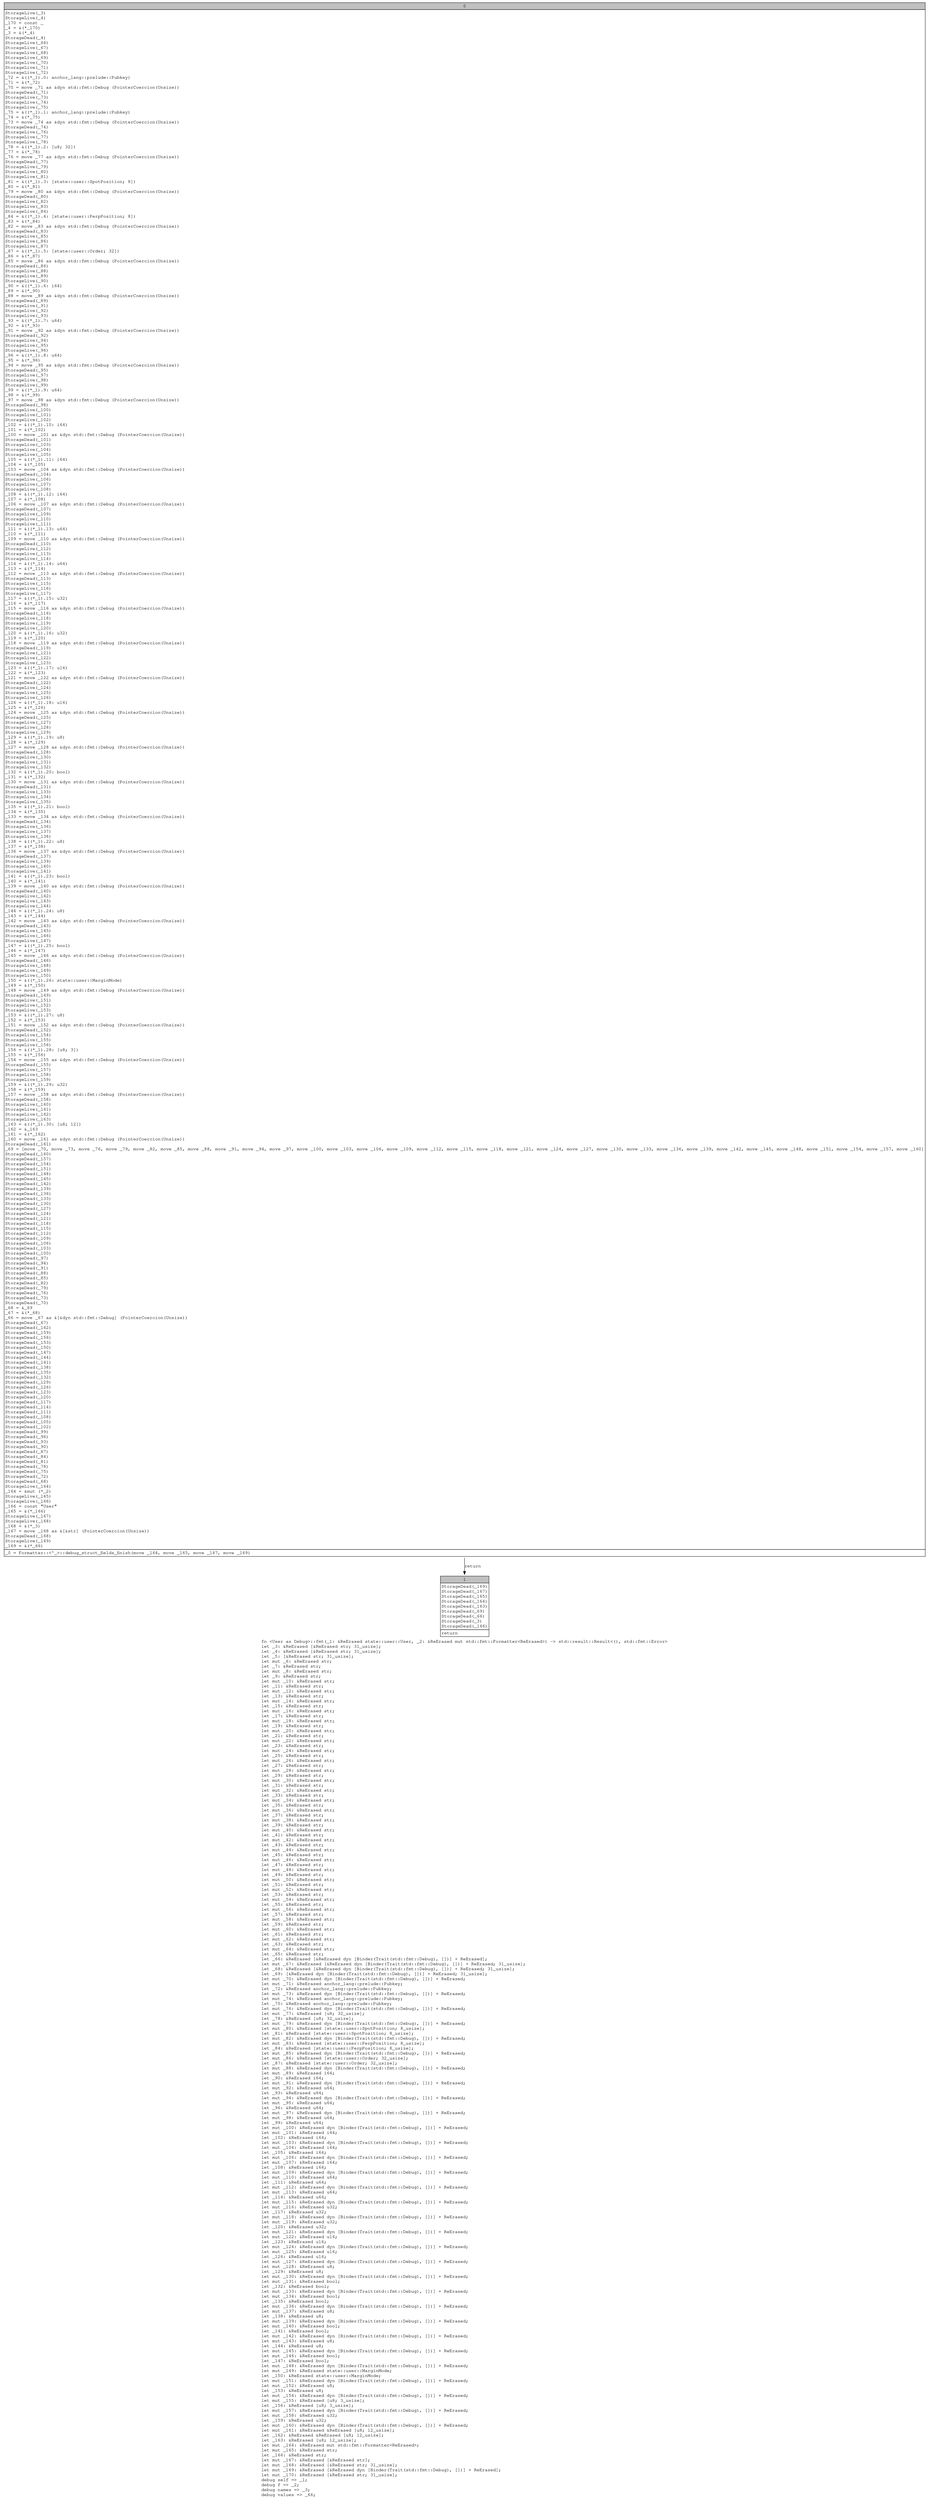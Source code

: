 digraph Mir_0_18394 {
    graph [fontname="Courier, monospace"];
    node [fontname="Courier, monospace"];
    edge [fontname="Courier, monospace"];
    label=<fn &lt;User as Debug&gt;::fmt(_1: &amp;ReErased state::user::User, _2: &amp;ReErased mut std::fmt::Formatter&lt;ReErased&gt;) -&gt; std::result::Result&lt;(), std::fmt::Error&gt;<br align="left"/>let _3: &amp;ReErased [&amp;ReErased str; 31_usize];<br align="left"/>let _4: &amp;ReErased [&amp;ReErased str; 31_usize];<br align="left"/>let _5: [&amp;ReErased str; 31_usize];<br align="left"/>let mut _6: &amp;ReErased str;<br align="left"/>let _7: &amp;ReErased str;<br align="left"/>let mut _8: &amp;ReErased str;<br align="left"/>let _9: &amp;ReErased str;<br align="left"/>let mut _10: &amp;ReErased str;<br align="left"/>let _11: &amp;ReErased str;<br align="left"/>let mut _12: &amp;ReErased str;<br align="left"/>let _13: &amp;ReErased str;<br align="left"/>let mut _14: &amp;ReErased str;<br align="left"/>let _15: &amp;ReErased str;<br align="left"/>let mut _16: &amp;ReErased str;<br align="left"/>let _17: &amp;ReErased str;<br align="left"/>let mut _18: &amp;ReErased str;<br align="left"/>let _19: &amp;ReErased str;<br align="left"/>let mut _20: &amp;ReErased str;<br align="left"/>let _21: &amp;ReErased str;<br align="left"/>let mut _22: &amp;ReErased str;<br align="left"/>let _23: &amp;ReErased str;<br align="left"/>let mut _24: &amp;ReErased str;<br align="left"/>let _25: &amp;ReErased str;<br align="left"/>let mut _26: &amp;ReErased str;<br align="left"/>let _27: &amp;ReErased str;<br align="left"/>let mut _28: &amp;ReErased str;<br align="left"/>let _29: &amp;ReErased str;<br align="left"/>let mut _30: &amp;ReErased str;<br align="left"/>let _31: &amp;ReErased str;<br align="left"/>let mut _32: &amp;ReErased str;<br align="left"/>let _33: &amp;ReErased str;<br align="left"/>let mut _34: &amp;ReErased str;<br align="left"/>let _35: &amp;ReErased str;<br align="left"/>let mut _36: &amp;ReErased str;<br align="left"/>let _37: &amp;ReErased str;<br align="left"/>let mut _38: &amp;ReErased str;<br align="left"/>let _39: &amp;ReErased str;<br align="left"/>let mut _40: &amp;ReErased str;<br align="left"/>let _41: &amp;ReErased str;<br align="left"/>let mut _42: &amp;ReErased str;<br align="left"/>let _43: &amp;ReErased str;<br align="left"/>let mut _44: &amp;ReErased str;<br align="left"/>let _45: &amp;ReErased str;<br align="left"/>let mut _46: &amp;ReErased str;<br align="left"/>let _47: &amp;ReErased str;<br align="left"/>let mut _48: &amp;ReErased str;<br align="left"/>let _49: &amp;ReErased str;<br align="left"/>let mut _50: &amp;ReErased str;<br align="left"/>let _51: &amp;ReErased str;<br align="left"/>let mut _52: &amp;ReErased str;<br align="left"/>let _53: &amp;ReErased str;<br align="left"/>let mut _54: &amp;ReErased str;<br align="left"/>let _55: &amp;ReErased str;<br align="left"/>let mut _56: &amp;ReErased str;<br align="left"/>let _57: &amp;ReErased str;<br align="left"/>let mut _58: &amp;ReErased str;<br align="left"/>let _59: &amp;ReErased str;<br align="left"/>let mut _60: &amp;ReErased str;<br align="left"/>let _61: &amp;ReErased str;<br align="left"/>let mut _62: &amp;ReErased str;<br align="left"/>let _63: &amp;ReErased str;<br align="left"/>let mut _64: &amp;ReErased str;<br align="left"/>let _65: &amp;ReErased str;<br align="left"/>let _66: &amp;ReErased [&amp;ReErased dyn [Binder(Trait(std::fmt::Debug), [])] + ReErased];<br align="left"/>let mut _67: &amp;ReErased [&amp;ReErased dyn [Binder(Trait(std::fmt::Debug), [])] + ReErased; 31_usize];<br align="left"/>let _68: &amp;ReErased [&amp;ReErased dyn [Binder(Trait(std::fmt::Debug), [])] + ReErased; 31_usize];<br align="left"/>let _69: [&amp;ReErased dyn [Binder(Trait(std::fmt::Debug), [])] + ReErased; 31_usize];<br align="left"/>let mut _70: &amp;ReErased dyn [Binder(Trait(std::fmt::Debug), [])] + ReErased;<br align="left"/>let mut _71: &amp;ReErased anchor_lang::prelude::Pubkey;<br align="left"/>let _72: &amp;ReErased anchor_lang::prelude::Pubkey;<br align="left"/>let mut _73: &amp;ReErased dyn [Binder(Trait(std::fmt::Debug), [])] + ReErased;<br align="left"/>let mut _74: &amp;ReErased anchor_lang::prelude::Pubkey;<br align="left"/>let _75: &amp;ReErased anchor_lang::prelude::Pubkey;<br align="left"/>let mut _76: &amp;ReErased dyn [Binder(Trait(std::fmt::Debug), [])] + ReErased;<br align="left"/>let mut _77: &amp;ReErased [u8; 32_usize];<br align="left"/>let _78: &amp;ReErased [u8; 32_usize];<br align="left"/>let mut _79: &amp;ReErased dyn [Binder(Trait(std::fmt::Debug), [])] + ReErased;<br align="left"/>let mut _80: &amp;ReErased [state::user::SpotPosition; 8_usize];<br align="left"/>let _81: &amp;ReErased [state::user::SpotPosition; 8_usize];<br align="left"/>let mut _82: &amp;ReErased dyn [Binder(Trait(std::fmt::Debug), [])] + ReErased;<br align="left"/>let mut _83: &amp;ReErased [state::user::PerpPosition; 8_usize];<br align="left"/>let _84: &amp;ReErased [state::user::PerpPosition; 8_usize];<br align="left"/>let mut _85: &amp;ReErased dyn [Binder(Trait(std::fmt::Debug), [])] + ReErased;<br align="left"/>let mut _86: &amp;ReErased [state::user::Order; 32_usize];<br align="left"/>let _87: &amp;ReErased [state::user::Order; 32_usize];<br align="left"/>let mut _88: &amp;ReErased dyn [Binder(Trait(std::fmt::Debug), [])] + ReErased;<br align="left"/>let mut _89: &amp;ReErased i64;<br align="left"/>let _90: &amp;ReErased i64;<br align="left"/>let mut _91: &amp;ReErased dyn [Binder(Trait(std::fmt::Debug), [])] + ReErased;<br align="left"/>let mut _92: &amp;ReErased u64;<br align="left"/>let _93: &amp;ReErased u64;<br align="left"/>let mut _94: &amp;ReErased dyn [Binder(Trait(std::fmt::Debug), [])] + ReErased;<br align="left"/>let mut _95: &amp;ReErased u64;<br align="left"/>let _96: &amp;ReErased u64;<br align="left"/>let mut _97: &amp;ReErased dyn [Binder(Trait(std::fmt::Debug), [])] + ReErased;<br align="left"/>let mut _98: &amp;ReErased u64;<br align="left"/>let _99: &amp;ReErased u64;<br align="left"/>let mut _100: &amp;ReErased dyn [Binder(Trait(std::fmt::Debug), [])] + ReErased;<br align="left"/>let mut _101: &amp;ReErased i64;<br align="left"/>let _102: &amp;ReErased i64;<br align="left"/>let mut _103: &amp;ReErased dyn [Binder(Trait(std::fmt::Debug), [])] + ReErased;<br align="left"/>let mut _104: &amp;ReErased i64;<br align="left"/>let _105: &amp;ReErased i64;<br align="left"/>let mut _106: &amp;ReErased dyn [Binder(Trait(std::fmt::Debug), [])] + ReErased;<br align="left"/>let mut _107: &amp;ReErased i64;<br align="left"/>let _108: &amp;ReErased i64;<br align="left"/>let mut _109: &amp;ReErased dyn [Binder(Trait(std::fmt::Debug), [])] + ReErased;<br align="left"/>let mut _110: &amp;ReErased u64;<br align="left"/>let _111: &amp;ReErased u64;<br align="left"/>let mut _112: &amp;ReErased dyn [Binder(Trait(std::fmt::Debug), [])] + ReErased;<br align="left"/>let mut _113: &amp;ReErased u64;<br align="left"/>let _114: &amp;ReErased u64;<br align="left"/>let mut _115: &amp;ReErased dyn [Binder(Trait(std::fmt::Debug), [])] + ReErased;<br align="left"/>let mut _116: &amp;ReErased u32;<br align="left"/>let _117: &amp;ReErased u32;<br align="left"/>let mut _118: &amp;ReErased dyn [Binder(Trait(std::fmt::Debug), [])] + ReErased;<br align="left"/>let mut _119: &amp;ReErased u32;<br align="left"/>let _120: &amp;ReErased u32;<br align="left"/>let mut _121: &amp;ReErased dyn [Binder(Trait(std::fmt::Debug), [])] + ReErased;<br align="left"/>let mut _122: &amp;ReErased u16;<br align="left"/>let _123: &amp;ReErased u16;<br align="left"/>let mut _124: &amp;ReErased dyn [Binder(Trait(std::fmt::Debug), [])] + ReErased;<br align="left"/>let mut _125: &amp;ReErased u16;<br align="left"/>let _126: &amp;ReErased u16;<br align="left"/>let mut _127: &amp;ReErased dyn [Binder(Trait(std::fmt::Debug), [])] + ReErased;<br align="left"/>let mut _128: &amp;ReErased u8;<br align="left"/>let _129: &amp;ReErased u8;<br align="left"/>let mut _130: &amp;ReErased dyn [Binder(Trait(std::fmt::Debug), [])] + ReErased;<br align="left"/>let mut _131: &amp;ReErased bool;<br align="left"/>let _132: &amp;ReErased bool;<br align="left"/>let mut _133: &amp;ReErased dyn [Binder(Trait(std::fmt::Debug), [])] + ReErased;<br align="left"/>let mut _134: &amp;ReErased bool;<br align="left"/>let _135: &amp;ReErased bool;<br align="left"/>let mut _136: &amp;ReErased dyn [Binder(Trait(std::fmt::Debug), [])] + ReErased;<br align="left"/>let mut _137: &amp;ReErased u8;<br align="left"/>let _138: &amp;ReErased u8;<br align="left"/>let mut _139: &amp;ReErased dyn [Binder(Trait(std::fmt::Debug), [])] + ReErased;<br align="left"/>let mut _140: &amp;ReErased bool;<br align="left"/>let _141: &amp;ReErased bool;<br align="left"/>let mut _142: &amp;ReErased dyn [Binder(Trait(std::fmt::Debug), [])] + ReErased;<br align="left"/>let mut _143: &amp;ReErased u8;<br align="left"/>let _144: &amp;ReErased u8;<br align="left"/>let mut _145: &amp;ReErased dyn [Binder(Trait(std::fmt::Debug), [])] + ReErased;<br align="left"/>let mut _146: &amp;ReErased bool;<br align="left"/>let _147: &amp;ReErased bool;<br align="left"/>let mut _148: &amp;ReErased dyn [Binder(Trait(std::fmt::Debug), [])] + ReErased;<br align="left"/>let mut _149: &amp;ReErased state::user::MarginMode;<br align="left"/>let _150: &amp;ReErased state::user::MarginMode;<br align="left"/>let mut _151: &amp;ReErased dyn [Binder(Trait(std::fmt::Debug), [])] + ReErased;<br align="left"/>let mut _152: &amp;ReErased u8;<br align="left"/>let _153: &amp;ReErased u8;<br align="left"/>let mut _154: &amp;ReErased dyn [Binder(Trait(std::fmt::Debug), [])] + ReErased;<br align="left"/>let mut _155: &amp;ReErased [u8; 3_usize];<br align="left"/>let _156: &amp;ReErased [u8; 3_usize];<br align="left"/>let mut _157: &amp;ReErased dyn [Binder(Trait(std::fmt::Debug), [])] + ReErased;<br align="left"/>let mut _158: &amp;ReErased u32;<br align="left"/>let _159: &amp;ReErased u32;<br align="left"/>let mut _160: &amp;ReErased dyn [Binder(Trait(std::fmt::Debug), [])] + ReErased;<br align="left"/>let mut _161: &amp;ReErased &amp;ReErased [u8; 12_usize];<br align="left"/>let _162: &amp;ReErased &amp;ReErased [u8; 12_usize];<br align="left"/>let _163: &amp;ReErased [u8; 12_usize];<br align="left"/>let mut _164: &amp;ReErased mut std::fmt::Formatter&lt;ReErased&gt;;<br align="left"/>let mut _165: &amp;ReErased str;<br align="left"/>let _166: &amp;ReErased str;<br align="left"/>let mut _167: &amp;ReErased [&amp;ReErased str];<br align="left"/>let mut _168: &amp;ReErased [&amp;ReErased str; 31_usize];<br align="left"/>let mut _169: &amp;ReErased [&amp;ReErased dyn [Binder(Trait(std::fmt::Debug), [])] + ReErased];<br align="left"/>let mut _170: &amp;ReErased [&amp;ReErased str; 31_usize];<br align="left"/>debug self =&gt; _1;<br align="left"/>debug f =&gt; _2;<br align="left"/>debug names =&gt; _3;<br align="left"/>debug values =&gt; _66;<br align="left"/>>;
    bb0__0_18394 [shape="none", label=<<table border="0" cellborder="1" cellspacing="0"><tr><td bgcolor="gray" align="center" colspan="1">0</td></tr><tr><td align="left" balign="left">StorageLive(_3)<br/>StorageLive(_4)<br/>_170 = const _<br/>_4 = &amp;(*_170)<br/>_3 = &amp;(*_4)<br/>StorageDead(_4)<br/>StorageLive(_66)<br/>StorageLive(_67)<br/>StorageLive(_68)<br/>StorageLive(_69)<br/>StorageLive(_70)<br/>StorageLive(_71)<br/>StorageLive(_72)<br/>_72 = &amp;((*_1).0: anchor_lang::prelude::Pubkey)<br/>_71 = &amp;(*_72)<br/>_70 = move _71 as &amp;dyn std::fmt::Debug (PointerCoercion(Unsize))<br/>StorageDead(_71)<br/>StorageLive(_73)<br/>StorageLive(_74)<br/>StorageLive(_75)<br/>_75 = &amp;((*_1).1: anchor_lang::prelude::Pubkey)<br/>_74 = &amp;(*_75)<br/>_73 = move _74 as &amp;dyn std::fmt::Debug (PointerCoercion(Unsize))<br/>StorageDead(_74)<br/>StorageLive(_76)<br/>StorageLive(_77)<br/>StorageLive(_78)<br/>_78 = &amp;((*_1).2: [u8; 32])<br/>_77 = &amp;(*_78)<br/>_76 = move _77 as &amp;dyn std::fmt::Debug (PointerCoercion(Unsize))<br/>StorageDead(_77)<br/>StorageLive(_79)<br/>StorageLive(_80)<br/>StorageLive(_81)<br/>_81 = &amp;((*_1).3: [state::user::SpotPosition; 8])<br/>_80 = &amp;(*_81)<br/>_79 = move _80 as &amp;dyn std::fmt::Debug (PointerCoercion(Unsize))<br/>StorageDead(_80)<br/>StorageLive(_82)<br/>StorageLive(_83)<br/>StorageLive(_84)<br/>_84 = &amp;((*_1).4: [state::user::PerpPosition; 8])<br/>_83 = &amp;(*_84)<br/>_82 = move _83 as &amp;dyn std::fmt::Debug (PointerCoercion(Unsize))<br/>StorageDead(_83)<br/>StorageLive(_85)<br/>StorageLive(_86)<br/>StorageLive(_87)<br/>_87 = &amp;((*_1).5: [state::user::Order; 32])<br/>_86 = &amp;(*_87)<br/>_85 = move _86 as &amp;dyn std::fmt::Debug (PointerCoercion(Unsize))<br/>StorageDead(_86)<br/>StorageLive(_88)<br/>StorageLive(_89)<br/>StorageLive(_90)<br/>_90 = &amp;((*_1).6: i64)<br/>_89 = &amp;(*_90)<br/>_88 = move _89 as &amp;dyn std::fmt::Debug (PointerCoercion(Unsize))<br/>StorageDead(_89)<br/>StorageLive(_91)<br/>StorageLive(_92)<br/>StorageLive(_93)<br/>_93 = &amp;((*_1).7: u64)<br/>_92 = &amp;(*_93)<br/>_91 = move _92 as &amp;dyn std::fmt::Debug (PointerCoercion(Unsize))<br/>StorageDead(_92)<br/>StorageLive(_94)<br/>StorageLive(_95)<br/>StorageLive(_96)<br/>_96 = &amp;((*_1).8: u64)<br/>_95 = &amp;(*_96)<br/>_94 = move _95 as &amp;dyn std::fmt::Debug (PointerCoercion(Unsize))<br/>StorageDead(_95)<br/>StorageLive(_97)<br/>StorageLive(_98)<br/>StorageLive(_99)<br/>_99 = &amp;((*_1).9: u64)<br/>_98 = &amp;(*_99)<br/>_97 = move _98 as &amp;dyn std::fmt::Debug (PointerCoercion(Unsize))<br/>StorageDead(_98)<br/>StorageLive(_100)<br/>StorageLive(_101)<br/>StorageLive(_102)<br/>_102 = &amp;((*_1).10: i64)<br/>_101 = &amp;(*_102)<br/>_100 = move _101 as &amp;dyn std::fmt::Debug (PointerCoercion(Unsize))<br/>StorageDead(_101)<br/>StorageLive(_103)<br/>StorageLive(_104)<br/>StorageLive(_105)<br/>_105 = &amp;((*_1).11: i64)<br/>_104 = &amp;(*_105)<br/>_103 = move _104 as &amp;dyn std::fmt::Debug (PointerCoercion(Unsize))<br/>StorageDead(_104)<br/>StorageLive(_106)<br/>StorageLive(_107)<br/>StorageLive(_108)<br/>_108 = &amp;((*_1).12: i64)<br/>_107 = &amp;(*_108)<br/>_106 = move _107 as &amp;dyn std::fmt::Debug (PointerCoercion(Unsize))<br/>StorageDead(_107)<br/>StorageLive(_109)<br/>StorageLive(_110)<br/>StorageLive(_111)<br/>_111 = &amp;((*_1).13: u64)<br/>_110 = &amp;(*_111)<br/>_109 = move _110 as &amp;dyn std::fmt::Debug (PointerCoercion(Unsize))<br/>StorageDead(_110)<br/>StorageLive(_112)<br/>StorageLive(_113)<br/>StorageLive(_114)<br/>_114 = &amp;((*_1).14: u64)<br/>_113 = &amp;(*_114)<br/>_112 = move _113 as &amp;dyn std::fmt::Debug (PointerCoercion(Unsize))<br/>StorageDead(_113)<br/>StorageLive(_115)<br/>StorageLive(_116)<br/>StorageLive(_117)<br/>_117 = &amp;((*_1).15: u32)<br/>_116 = &amp;(*_117)<br/>_115 = move _116 as &amp;dyn std::fmt::Debug (PointerCoercion(Unsize))<br/>StorageDead(_116)<br/>StorageLive(_118)<br/>StorageLive(_119)<br/>StorageLive(_120)<br/>_120 = &amp;((*_1).16: u32)<br/>_119 = &amp;(*_120)<br/>_118 = move _119 as &amp;dyn std::fmt::Debug (PointerCoercion(Unsize))<br/>StorageDead(_119)<br/>StorageLive(_121)<br/>StorageLive(_122)<br/>StorageLive(_123)<br/>_123 = &amp;((*_1).17: u16)<br/>_122 = &amp;(*_123)<br/>_121 = move _122 as &amp;dyn std::fmt::Debug (PointerCoercion(Unsize))<br/>StorageDead(_122)<br/>StorageLive(_124)<br/>StorageLive(_125)<br/>StorageLive(_126)<br/>_126 = &amp;((*_1).18: u16)<br/>_125 = &amp;(*_126)<br/>_124 = move _125 as &amp;dyn std::fmt::Debug (PointerCoercion(Unsize))<br/>StorageDead(_125)<br/>StorageLive(_127)<br/>StorageLive(_128)<br/>StorageLive(_129)<br/>_129 = &amp;((*_1).19: u8)<br/>_128 = &amp;(*_129)<br/>_127 = move _128 as &amp;dyn std::fmt::Debug (PointerCoercion(Unsize))<br/>StorageDead(_128)<br/>StorageLive(_130)<br/>StorageLive(_131)<br/>StorageLive(_132)<br/>_132 = &amp;((*_1).20: bool)<br/>_131 = &amp;(*_132)<br/>_130 = move _131 as &amp;dyn std::fmt::Debug (PointerCoercion(Unsize))<br/>StorageDead(_131)<br/>StorageLive(_133)<br/>StorageLive(_134)<br/>StorageLive(_135)<br/>_135 = &amp;((*_1).21: bool)<br/>_134 = &amp;(*_135)<br/>_133 = move _134 as &amp;dyn std::fmt::Debug (PointerCoercion(Unsize))<br/>StorageDead(_134)<br/>StorageLive(_136)<br/>StorageLive(_137)<br/>StorageLive(_138)<br/>_138 = &amp;((*_1).22: u8)<br/>_137 = &amp;(*_138)<br/>_136 = move _137 as &amp;dyn std::fmt::Debug (PointerCoercion(Unsize))<br/>StorageDead(_137)<br/>StorageLive(_139)<br/>StorageLive(_140)<br/>StorageLive(_141)<br/>_141 = &amp;((*_1).23: bool)<br/>_140 = &amp;(*_141)<br/>_139 = move _140 as &amp;dyn std::fmt::Debug (PointerCoercion(Unsize))<br/>StorageDead(_140)<br/>StorageLive(_142)<br/>StorageLive(_143)<br/>StorageLive(_144)<br/>_144 = &amp;((*_1).24: u8)<br/>_143 = &amp;(*_144)<br/>_142 = move _143 as &amp;dyn std::fmt::Debug (PointerCoercion(Unsize))<br/>StorageDead(_143)<br/>StorageLive(_145)<br/>StorageLive(_146)<br/>StorageLive(_147)<br/>_147 = &amp;((*_1).25: bool)<br/>_146 = &amp;(*_147)<br/>_145 = move _146 as &amp;dyn std::fmt::Debug (PointerCoercion(Unsize))<br/>StorageDead(_146)<br/>StorageLive(_148)<br/>StorageLive(_149)<br/>StorageLive(_150)<br/>_150 = &amp;((*_1).26: state::user::MarginMode)<br/>_149 = &amp;(*_150)<br/>_148 = move _149 as &amp;dyn std::fmt::Debug (PointerCoercion(Unsize))<br/>StorageDead(_149)<br/>StorageLive(_151)<br/>StorageLive(_152)<br/>StorageLive(_153)<br/>_153 = &amp;((*_1).27: u8)<br/>_152 = &amp;(*_153)<br/>_151 = move _152 as &amp;dyn std::fmt::Debug (PointerCoercion(Unsize))<br/>StorageDead(_152)<br/>StorageLive(_154)<br/>StorageLive(_155)<br/>StorageLive(_156)<br/>_156 = &amp;((*_1).28: [u8; 3])<br/>_155 = &amp;(*_156)<br/>_154 = move _155 as &amp;dyn std::fmt::Debug (PointerCoercion(Unsize))<br/>StorageDead(_155)<br/>StorageLive(_157)<br/>StorageLive(_158)<br/>StorageLive(_159)<br/>_159 = &amp;((*_1).29: u32)<br/>_158 = &amp;(*_159)<br/>_157 = move _158 as &amp;dyn std::fmt::Debug (PointerCoercion(Unsize))<br/>StorageDead(_158)<br/>StorageLive(_160)<br/>StorageLive(_161)<br/>StorageLive(_162)<br/>StorageLive(_163)<br/>_163 = &amp;((*_1).30: [u8; 12])<br/>_162 = &amp;_163<br/>_161 = &amp;(*_162)<br/>_160 = move _161 as &amp;dyn std::fmt::Debug (PointerCoercion(Unsize))<br/>StorageDead(_161)<br/>_69 = [move _70, move _73, move _76, move _79, move _82, move _85, move _88, move _91, move _94, move _97, move _100, move _103, move _106, move _109, move _112, move _115, move _118, move _121, move _124, move _127, move _130, move _133, move _136, move _139, move _142, move _145, move _148, move _151, move _154, move _157, move _160]<br/>StorageDead(_160)<br/>StorageDead(_157)<br/>StorageDead(_154)<br/>StorageDead(_151)<br/>StorageDead(_148)<br/>StorageDead(_145)<br/>StorageDead(_142)<br/>StorageDead(_139)<br/>StorageDead(_136)<br/>StorageDead(_133)<br/>StorageDead(_130)<br/>StorageDead(_127)<br/>StorageDead(_124)<br/>StorageDead(_121)<br/>StorageDead(_118)<br/>StorageDead(_115)<br/>StorageDead(_112)<br/>StorageDead(_109)<br/>StorageDead(_106)<br/>StorageDead(_103)<br/>StorageDead(_100)<br/>StorageDead(_97)<br/>StorageDead(_94)<br/>StorageDead(_91)<br/>StorageDead(_88)<br/>StorageDead(_85)<br/>StorageDead(_82)<br/>StorageDead(_79)<br/>StorageDead(_76)<br/>StorageDead(_73)<br/>StorageDead(_70)<br/>_68 = &amp;_69<br/>_67 = &amp;(*_68)<br/>_66 = move _67 as &amp;[&amp;dyn std::fmt::Debug] (PointerCoercion(Unsize))<br/>StorageDead(_67)<br/>StorageDead(_162)<br/>StorageDead(_159)<br/>StorageDead(_156)<br/>StorageDead(_153)<br/>StorageDead(_150)<br/>StorageDead(_147)<br/>StorageDead(_144)<br/>StorageDead(_141)<br/>StorageDead(_138)<br/>StorageDead(_135)<br/>StorageDead(_132)<br/>StorageDead(_129)<br/>StorageDead(_126)<br/>StorageDead(_123)<br/>StorageDead(_120)<br/>StorageDead(_117)<br/>StorageDead(_114)<br/>StorageDead(_111)<br/>StorageDead(_108)<br/>StorageDead(_105)<br/>StorageDead(_102)<br/>StorageDead(_99)<br/>StorageDead(_96)<br/>StorageDead(_93)<br/>StorageDead(_90)<br/>StorageDead(_87)<br/>StorageDead(_84)<br/>StorageDead(_81)<br/>StorageDead(_78)<br/>StorageDead(_75)<br/>StorageDead(_72)<br/>StorageDead(_68)<br/>StorageLive(_164)<br/>_164 = &amp;mut (*_2)<br/>StorageLive(_165)<br/>StorageLive(_166)<br/>_166 = const &quot;User&quot;<br/>_165 = &amp;(*_166)<br/>StorageLive(_167)<br/>StorageLive(_168)<br/>_168 = &amp;(*_3)<br/>_167 = move _168 as &amp;[&amp;str] (PointerCoercion(Unsize))<br/>StorageDead(_168)<br/>StorageLive(_169)<br/>_169 = &amp;(*_66)<br/></td></tr><tr><td align="left">_0 = Formatter::&lt;'_&gt;::debug_struct_fields_finish(move _164, move _165, move _167, move _169)</td></tr></table>>];
    bb1__0_18394 [shape="none", label=<<table border="0" cellborder="1" cellspacing="0"><tr><td bgcolor="gray" align="center" colspan="1">1</td></tr><tr><td align="left" balign="left">StorageDead(_169)<br/>StorageDead(_167)<br/>StorageDead(_165)<br/>StorageDead(_164)<br/>StorageDead(_163)<br/>StorageDead(_69)<br/>StorageDead(_66)<br/>StorageDead(_3)<br/>StorageDead(_166)<br/></td></tr><tr><td align="left">return</td></tr></table>>];
    bb0__0_18394 -> bb1__0_18394 [label="return"];
}
